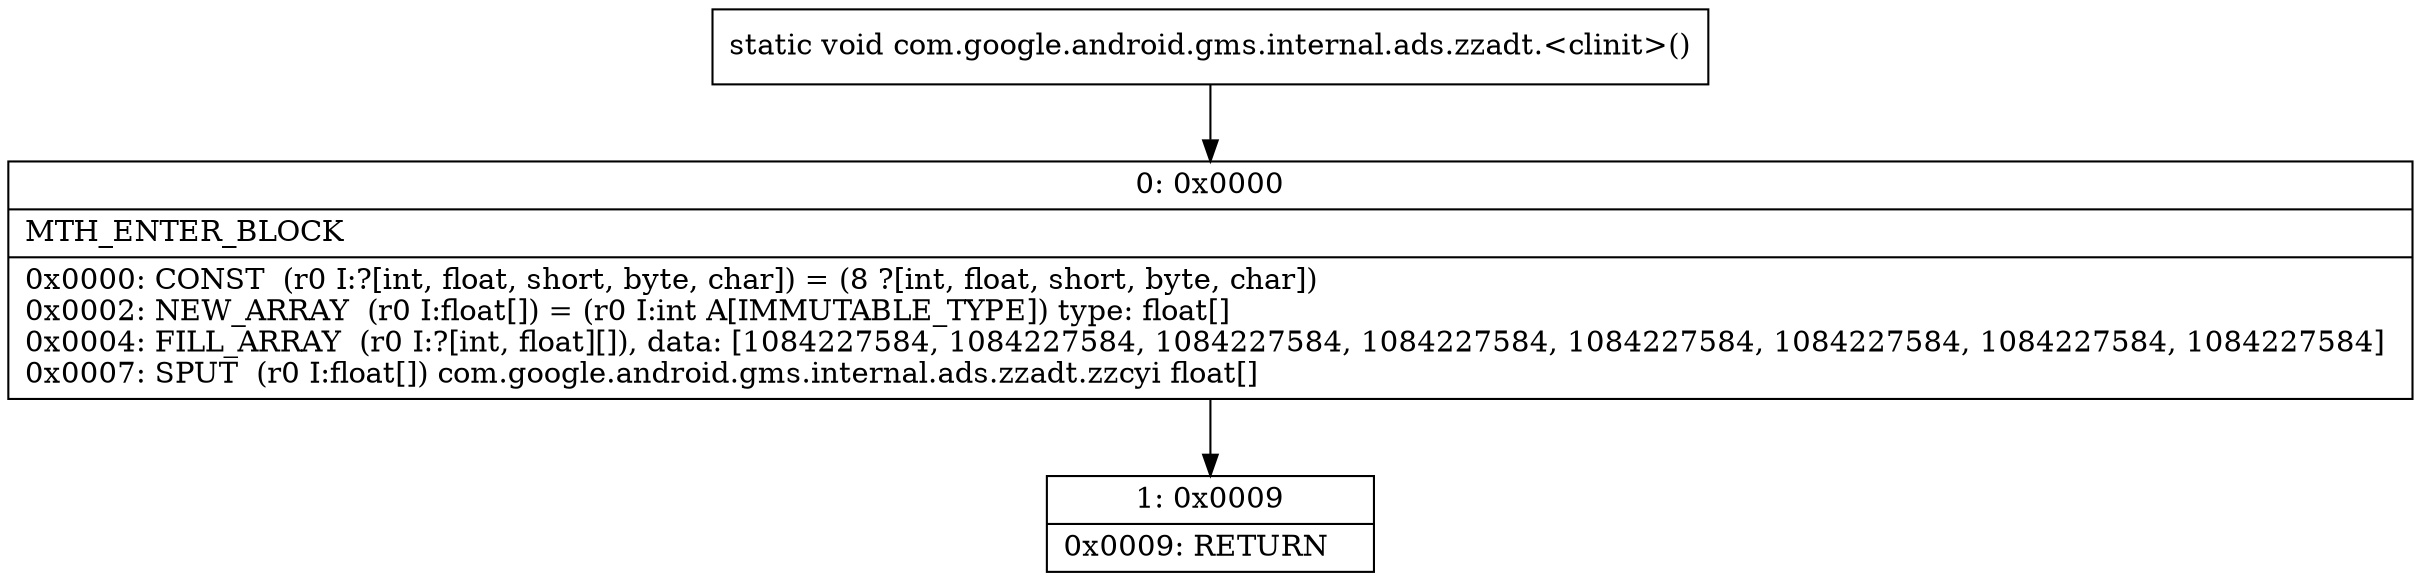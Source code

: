 digraph "CFG forcom.google.android.gms.internal.ads.zzadt.\<clinit\>()V" {
Node_0 [shape=record,label="{0\:\ 0x0000|MTH_ENTER_BLOCK\l|0x0000: CONST  (r0 I:?[int, float, short, byte, char]) = (8 ?[int, float, short, byte, char]) \l0x0002: NEW_ARRAY  (r0 I:float[]) = (r0 I:int A[IMMUTABLE_TYPE]) type: float[] \l0x0004: FILL_ARRAY  (r0 I:?[int, float][]), data: [1084227584, 1084227584, 1084227584, 1084227584, 1084227584, 1084227584, 1084227584, 1084227584] \l0x0007: SPUT  (r0 I:float[]) com.google.android.gms.internal.ads.zzadt.zzcyi float[] \l}"];
Node_1 [shape=record,label="{1\:\ 0x0009|0x0009: RETURN   \l}"];
MethodNode[shape=record,label="{static void com.google.android.gms.internal.ads.zzadt.\<clinit\>() }"];
MethodNode -> Node_0;
Node_0 -> Node_1;
}

